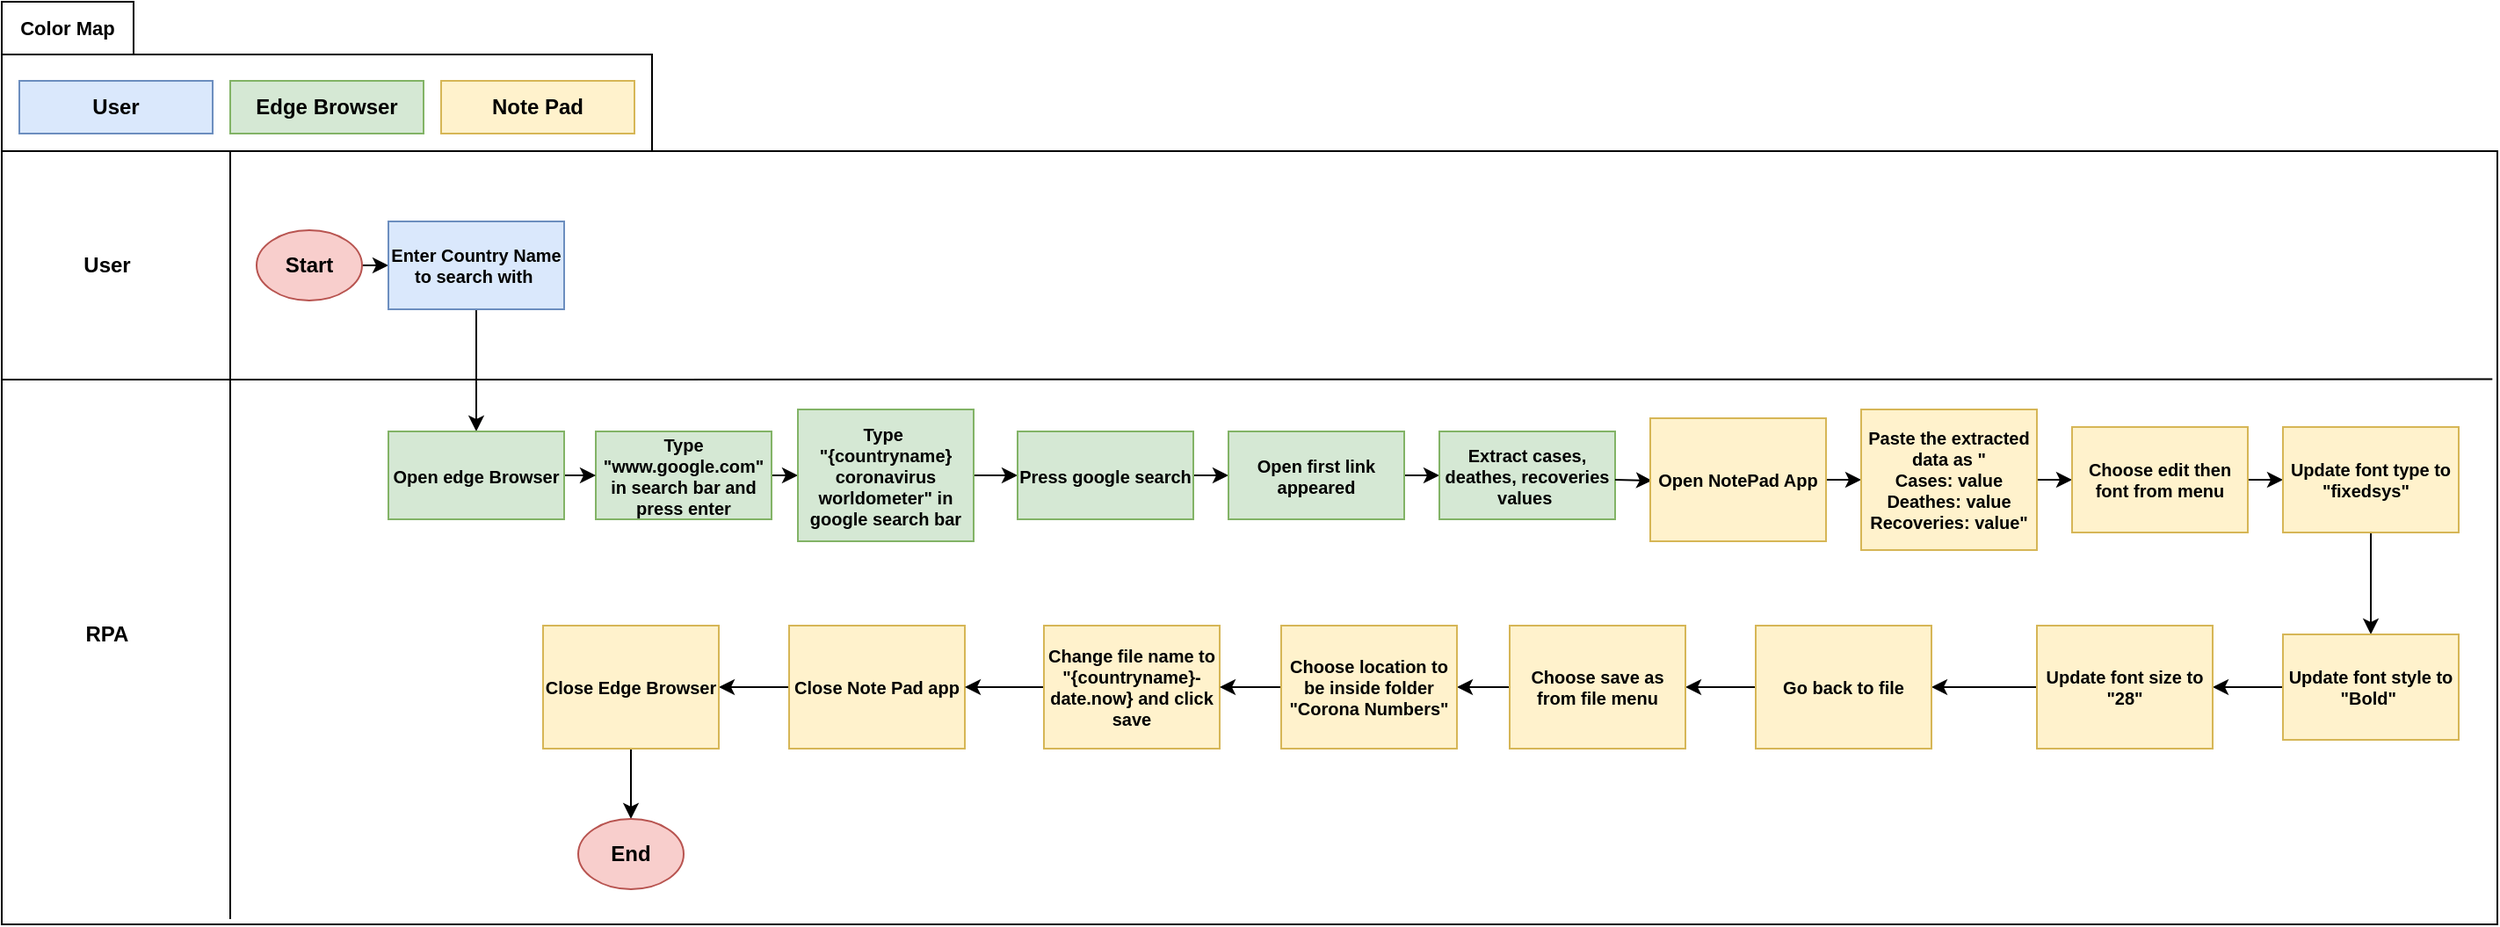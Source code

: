 <mxfile version="28.1.2">
  <diagram name="Page-1" id="OgczDqbIr2L5662pv4Uz">
    <mxGraphModel dx="1042" dy="626" grid="1" gridSize="10" guides="1" tooltips="1" connect="1" arrows="1" fold="1" page="1" pageScale="1" pageWidth="850" pageHeight="1100" math="0" shadow="0">
      <root>
        <mxCell id="0" />
        <mxCell id="1" parent="0" />
        <mxCell id="c6uSJeGuoPB6IzsrEqpJ-4" value="User" style="rounded=0;whiteSpace=wrap;html=1;fillColor=#dae8fc;strokeColor=#6c8ebf;fontStyle=1" parent="1" vertex="1">
          <mxGeometry x="130" y="520" width="110" height="30" as="geometry" />
        </mxCell>
        <mxCell id="c6uSJeGuoPB6IzsrEqpJ-5" value="Edge Browser" style="rounded=0;whiteSpace=wrap;html=1;fillColor=#d5e8d4;strokeColor=#82b366;fontStyle=1" parent="1" vertex="1">
          <mxGeometry x="250" y="520" width="110" height="30" as="geometry" />
        </mxCell>
        <mxCell id="c6uSJeGuoPB6IzsrEqpJ-8" value="" style="rounded=0;whiteSpace=wrap;html=1;fillColor=none;" parent="1" vertex="1">
          <mxGeometry x="120" y="505" width="370" height="55" as="geometry" />
        </mxCell>
        <mxCell id="c6uSJeGuoPB6IzsrEqpJ-9" value="Color Map" style="text;html=1;align=center;verticalAlign=middle;whiteSpace=wrap;rounded=0;strokeColor=default;fontStyle=1;fontSize=11;" parent="1" vertex="1">
          <mxGeometry x="120" y="475" width="75" height="30" as="geometry" />
        </mxCell>
        <mxCell id="TLrDhi5cppyogU583RWh-1" value="Note Pad" style="rounded=0;whiteSpace=wrap;html=1;fillColor=#fff2cc;strokeColor=#d6b656;fontStyle=1" vertex="1" parent="1">
          <mxGeometry x="370" y="520" width="110" height="30" as="geometry" />
        </mxCell>
        <mxCell id="TLrDhi5cppyogU583RWh-2" value="" style="rounded=0;whiteSpace=wrap;html=1;" vertex="1" parent="1">
          <mxGeometry x="120" y="560" width="1420" height="440" as="geometry" />
        </mxCell>
        <mxCell id="TLrDhi5cppyogU583RWh-3" value="" style="endArrow=none;html=1;rounded=0;" edge="1" parent="1">
          <mxGeometry width="50" height="50" relative="1" as="geometry">
            <mxPoint x="250" y="997" as="sourcePoint" />
            <mxPoint x="250" y="560" as="targetPoint" />
          </mxGeometry>
        </mxCell>
        <mxCell id="TLrDhi5cppyogU583RWh-4" value="" style="endArrow=none;html=1;rounded=0;entryX=0.998;entryY=0.295;entryDx=0;entryDy=0;entryPerimeter=0;" edge="1" parent="1" target="TLrDhi5cppyogU583RWh-2">
          <mxGeometry width="50" height="50" relative="1" as="geometry">
            <mxPoint x="120" y="690" as="sourcePoint" />
            <mxPoint x="170" y="640" as="targetPoint" />
          </mxGeometry>
        </mxCell>
        <mxCell id="TLrDhi5cppyogU583RWh-5" value="User" style="text;html=1;align=center;verticalAlign=middle;whiteSpace=wrap;rounded=0;fontStyle=1" vertex="1" parent="1">
          <mxGeometry x="150" y="610" width="60" height="30" as="geometry" />
        </mxCell>
        <mxCell id="TLrDhi5cppyogU583RWh-6" value="RPA" style="text;html=1;align=center;verticalAlign=middle;whiteSpace=wrap;rounded=0;fontStyle=1" vertex="1" parent="1">
          <mxGeometry x="150" y="820" width="60" height="30" as="geometry" />
        </mxCell>
        <mxCell id="TLrDhi5cppyogU583RWh-7" style="edgeStyle=orthogonalEdgeStyle;rounded=0;orthogonalLoop=1;jettySize=auto;html=1;exitX=1;exitY=0.5;exitDx=0;exitDy=0;entryX=0;entryY=0.5;entryDx=0;entryDy=0;" edge="1" parent="1" source="TLrDhi5cppyogU583RWh-8" target="TLrDhi5cppyogU583RWh-9">
          <mxGeometry relative="1" as="geometry" />
        </mxCell>
        <mxCell id="TLrDhi5cppyogU583RWh-8" value="Start" style="ellipse;whiteSpace=wrap;html=1;fontStyle=1;fontSize=12;fillColor=#f8cecc;strokeColor=#b85450;" vertex="1" parent="1">
          <mxGeometry x="265" y="605" width="60" height="40" as="geometry" />
        </mxCell>
        <mxCell id="TLrDhi5cppyogU583RWh-21" style="edgeStyle=orthogonalEdgeStyle;rounded=0;orthogonalLoop=1;jettySize=auto;html=1;exitX=0.5;exitY=1;exitDx=0;exitDy=0;entryX=0.5;entryY=0;entryDx=0;entryDy=0;" edge="1" parent="1" source="TLrDhi5cppyogU583RWh-9" target="TLrDhi5cppyogU583RWh-17">
          <mxGeometry relative="1" as="geometry" />
        </mxCell>
        <mxCell id="TLrDhi5cppyogU583RWh-9" value="Enter Country Name to search with&amp;nbsp;" style="rounded=0;whiteSpace=wrap;html=1;fillColor=#dae8fc;strokeColor=#6c8ebf;fontStyle=1;fontSize=10;" vertex="1" parent="1">
          <mxGeometry x="340" y="600" width="100" height="50" as="geometry" />
        </mxCell>
        <mxCell id="TLrDhi5cppyogU583RWh-10" style="edgeStyle=orthogonalEdgeStyle;rounded=0;orthogonalLoop=1;jettySize=auto;html=1;exitX=1;exitY=0.5;exitDx=0;exitDy=0;entryX=0;entryY=0.5;entryDx=0;entryDy=0;" edge="1" parent="1" source="TLrDhi5cppyogU583RWh-11" target="TLrDhi5cppyogU583RWh-13">
          <mxGeometry relative="1" as="geometry" />
        </mxCell>
        <mxCell id="TLrDhi5cppyogU583RWh-11" value="Type &quot;www.google.com&quot; in search bar and press enter" style="rounded=0;whiteSpace=wrap;html=1;fillColor=#d5e8d4;strokeColor=#82b366;fontStyle=1;fontSize=10;" vertex="1" parent="1">
          <mxGeometry x="458" y="719.5" width="100" height="50" as="geometry" />
        </mxCell>
        <mxCell id="TLrDhi5cppyogU583RWh-12" style="edgeStyle=orthogonalEdgeStyle;rounded=0;orthogonalLoop=1;jettySize=auto;html=1;exitX=1;exitY=0.5;exitDx=0;exitDy=0;entryX=0;entryY=0.5;entryDx=0;entryDy=0;" edge="1" parent="1" source="TLrDhi5cppyogU583RWh-13" target="TLrDhi5cppyogU583RWh-15">
          <mxGeometry relative="1" as="geometry" />
        </mxCell>
        <mxCell id="TLrDhi5cppyogU583RWh-13" value="Type&amp;nbsp;&lt;div&gt;&quot;{countryname} coronavirus worldometer&quot; in google search bar&lt;/div&gt;" style="rounded=0;whiteSpace=wrap;html=1;fillColor=#d5e8d4;strokeColor=#82b366;fontStyle=1;fontSize=10;" vertex="1" parent="1">
          <mxGeometry x="573" y="707" width="100" height="75" as="geometry" />
        </mxCell>
        <mxCell id="TLrDhi5cppyogU583RWh-14" style="edgeStyle=orthogonalEdgeStyle;rounded=0;orthogonalLoop=1;jettySize=auto;html=1;exitX=1;exitY=0.5;exitDx=0;exitDy=0;entryX=0;entryY=0.5;entryDx=0;entryDy=0;" edge="1" parent="1" source="TLrDhi5cppyogU583RWh-15" target="TLrDhi5cppyogU583RWh-19">
          <mxGeometry relative="1" as="geometry" />
        </mxCell>
        <mxCell id="TLrDhi5cppyogU583RWh-15" value="Press google search" style="rounded=0;whiteSpace=wrap;html=1;fillColor=#d5e8d4;strokeColor=#82b366;fontStyle=1;fontSize=10;" vertex="1" parent="1">
          <mxGeometry x="698" y="719.5" width="100" height="50" as="geometry" />
        </mxCell>
        <mxCell id="TLrDhi5cppyogU583RWh-16" style="edgeStyle=orthogonalEdgeStyle;rounded=0;orthogonalLoop=1;jettySize=auto;html=1;exitX=1;exitY=0.5;exitDx=0;exitDy=0;entryX=0;entryY=0.5;entryDx=0;entryDy=0;" edge="1" parent="1" source="TLrDhi5cppyogU583RWh-17" target="TLrDhi5cppyogU583RWh-11">
          <mxGeometry relative="1" as="geometry" />
        </mxCell>
        <mxCell id="TLrDhi5cppyogU583RWh-17" value="Open edge Browser" style="rounded=0;whiteSpace=wrap;html=1;fillColor=#d5e8d4;strokeColor=#82b366;fontStyle=1;fontSize=10;" vertex="1" parent="1">
          <mxGeometry x="340" y="719.5" width="100" height="50" as="geometry" />
        </mxCell>
        <mxCell id="TLrDhi5cppyogU583RWh-18" style="edgeStyle=orthogonalEdgeStyle;rounded=0;orthogonalLoop=1;jettySize=auto;html=1;exitX=1;exitY=0.5;exitDx=0;exitDy=0;entryX=0;entryY=0.5;entryDx=0;entryDy=0;" edge="1" parent="1" source="TLrDhi5cppyogU583RWh-19" target="TLrDhi5cppyogU583RWh-20">
          <mxGeometry relative="1" as="geometry" />
        </mxCell>
        <mxCell id="TLrDhi5cppyogU583RWh-19" value="Open first link appeared" style="rounded=0;whiteSpace=wrap;html=1;fillColor=#d5e8d4;strokeColor=#82b366;fontStyle=1;fontSize=10;" vertex="1" parent="1">
          <mxGeometry x="818" y="719.5" width="100" height="50" as="geometry" />
        </mxCell>
        <mxCell id="TLrDhi5cppyogU583RWh-20" value="Extract cases, deathes, recoveries values&amp;nbsp;" style="rounded=0;whiteSpace=wrap;html=1;fillColor=#d5e8d4;strokeColor=#82b366;fontStyle=1;fontSize=10;" vertex="1" parent="1">
          <mxGeometry x="938" y="719.5" width="100" height="50" as="geometry" />
        </mxCell>
        <mxCell id="TLrDhi5cppyogU583RWh-22" style="edgeStyle=orthogonalEdgeStyle;rounded=0;orthogonalLoop=1;jettySize=auto;html=1;exitX=1;exitY=0.5;exitDx=0;exitDy=0;" edge="1" parent="1" target="TLrDhi5cppyogU583RWh-24">
          <mxGeometry relative="1" as="geometry">
            <mxPoint x="1038" y="747" as="sourcePoint" />
          </mxGeometry>
        </mxCell>
        <mxCell id="TLrDhi5cppyogU583RWh-23" style="edgeStyle=orthogonalEdgeStyle;rounded=0;orthogonalLoop=1;jettySize=auto;html=1;exitX=1;exitY=0.5;exitDx=0;exitDy=0;entryX=0;entryY=0.5;entryDx=0;entryDy=0;" edge="1" parent="1" source="TLrDhi5cppyogU583RWh-24" target="TLrDhi5cppyogU583RWh-26">
          <mxGeometry relative="1" as="geometry" />
        </mxCell>
        <mxCell id="TLrDhi5cppyogU583RWh-24" value="Open NotePad App" style="rounded=0;whiteSpace=wrap;html=1;fillColor=#fff2cc;strokeColor=#d6b656;fontStyle=1;fontSize=10;" vertex="1" parent="1">
          <mxGeometry x="1058" y="712" width="100" height="70" as="geometry" />
        </mxCell>
        <mxCell id="TLrDhi5cppyogU583RWh-25" style="edgeStyle=orthogonalEdgeStyle;rounded=0;orthogonalLoop=1;jettySize=auto;html=1;exitX=1;exitY=0.5;exitDx=0;exitDy=0;entryX=0;entryY=0.5;entryDx=0;entryDy=0;" edge="1" parent="1" source="TLrDhi5cppyogU583RWh-26" target="TLrDhi5cppyogU583RWh-28">
          <mxGeometry relative="1" as="geometry" />
        </mxCell>
        <mxCell id="TLrDhi5cppyogU583RWh-26" value="Paste the extracted data as &quot;&lt;div&gt;Cases: value&lt;br&gt;Deathes: value&lt;br&gt;Recoveries: value&quot;&lt;/div&gt;" style="rounded=0;whiteSpace=wrap;html=1;fillColor=#fff2cc;strokeColor=#d6b656;fontStyle=1;fontSize=10;" vertex="1" parent="1">
          <mxGeometry x="1178" y="707" width="100" height="80" as="geometry" />
        </mxCell>
        <mxCell id="TLrDhi5cppyogU583RWh-27" style="edgeStyle=orthogonalEdgeStyle;rounded=0;orthogonalLoop=1;jettySize=auto;html=1;exitX=1;exitY=0.5;exitDx=0;exitDy=0;entryX=0;entryY=0.5;entryDx=0;entryDy=0;" edge="1" parent="1" source="TLrDhi5cppyogU583RWh-28" target="TLrDhi5cppyogU583RWh-29">
          <mxGeometry relative="1" as="geometry" />
        </mxCell>
        <mxCell id="TLrDhi5cppyogU583RWh-28" value="Choose edit then font from menu" style="rounded=0;whiteSpace=wrap;html=1;fillColor=#fff2cc;strokeColor=#d6b656;fontStyle=1;fontSize=10;" vertex="1" parent="1">
          <mxGeometry x="1298" y="717" width="100" height="60" as="geometry" />
        </mxCell>
        <mxCell id="TLrDhi5cppyogU583RWh-45" style="edgeStyle=orthogonalEdgeStyle;rounded=0;orthogonalLoop=1;jettySize=auto;html=1;exitX=0.5;exitY=1;exitDx=0;exitDy=0;entryX=0.5;entryY=0;entryDx=0;entryDy=0;" edge="1" parent="1" source="TLrDhi5cppyogU583RWh-29" target="TLrDhi5cppyogU583RWh-31">
          <mxGeometry relative="1" as="geometry" />
        </mxCell>
        <mxCell id="TLrDhi5cppyogU583RWh-29" value="Update font type to &quot;fixedsys&quot;&amp;nbsp;&amp;nbsp;" style="rounded=0;whiteSpace=wrap;html=1;fillColor=#fff2cc;strokeColor=#d6b656;fontStyle=1;fontSize=10;" vertex="1" parent="1">
          <mxGeometry x="1418" y="717" width="100" height="60" as="geometry" />
        </mxCell>
        <mxCell id="TLrDhi5cppyogU583RWh-30" style="edgeStyle=orthogonalEdgeStyle;rounded=0;orthogonalLoop=1;jettySize=auto;html=1;exitX=0;exitY=0.5;exitDx=0;exitDy=0;" edge="1" parent="1" source="TLrDhi5cppyogU583RWh-31" target="TLrDhi5cppyogU583RWh-33">
          <mxGeometry relative="1" as="geometry" />
        </mxCell>
        <mxCell id="TLrDhi5cppyogU583RWh-31" value="Update font style to &quot;Bold&quot;&amp;nbsp;" style="rounded=0;whiteSpace=wrap;html=1;fillColor=#fff2cc;strokeColor=#d6b656;fontStyle=1;fontSize=10;" vertex="1" parent="1">
          <mxGeometry x="1418" y="835" width="100" height="60" as="geometry" />
        </mxCell>
        <mxCell id="TLrDhi5cppyogU583RWh-32" style="edgeStyle=orthogonalEdgeStyle;rounded=0;orthogonalLoop=1;jettySize=auto;html=1;exitX=0;exitY=0.5;exitDx=0;exitDy=0;entryX=1;entryY=0.5;entryDx=0;entryDy=0;" edge="1" parent="1" source="TLrDhi5cppyogU583RWh-33" target="TLrDhi5cppyogU583RWh-35">
          <mxGeometry relative="1" as="geometry" />
        </mxCell>
        <mxCell id="TLrDhi5cppyogU583RWh-33" value="Update font size to &quot;28&quot;" style="rounded=0;whiteSpace=wrap;html=1;fillColor=#fff2cc;strokeColor=#d6b656;fontStyle=1;fontSize=10;" vertex="1" parent="1">
          <mxGeometry x="1278" y="830" width="100" height="70" as="geometry" />
        </mxCell>
        <mxCell id="TLrDhi5cppyogU583RWh-34" style="edgeStyle=orthogonalEdgeStyle;rounded=0;orthogonalLoop=1;jettySize=auto;html=1;exitX=0;exitY=0.5;exitDx=0;exitDy=0;" edge="1" parent="1" source="TLrDhi5cppyogU583RWh-35" target="TLrDhi5cppyogU583RWh-39">
          <mxGeometry relative="1" as="geometry" />
        </mxCell>
        <mxCell id="TLrDhi5cppyogU583RWh-35" value="Go back to file" style="rounded=0;whiteSpace=wrap;html=1;fillColor=#fff2cc;strokeColor=#d6b656;fontStyle=1;fontSize=10;" vertex="1" parent="1">
          <mxGeometry x="1118" y="830" width="100" height="70" as="geometry" />
        </mxCell>
        <mxCell id="TLrDhi5cppyogU583RWh-36" style="edgeStyle=orthogonalEdgeStyle;rounded=0;orthogonalLoop=1;jettySize=auto;html=1;exitX=0;exitY=0.5;exitDx=0;exitDy=0;entryX=1;entryY=0.5;entryDx=0;entryDy=0;" edge="1" parent="1" source="TLrDhi5cppyogU583RWh-37" target="TLrDhi5cppyogU583RWh-42">
          <mxGeometry relative="1" as="geometry">
            <mxPoint x="1178" y="880" as="targetPoint" />
          </mxGeometry>
        </mxCell>
        <mxCell id="TLrDhi5cppyogU583RWh-37" value="Close Note Pad app" style="rounded=0;whiteSpace=wrap;html=1;fillColor=#fff2cc;strokeColor=#d6b656;fontStyle=1;fontSize=10;" vertex="1" parent="1">
          <mxGeometry x="568" y="830" width="100" height="70" as="geometry" />
        </mxCell>
        <mxCell id="TLrDhi5cppyogU583RWh-38" style="edgeStyle=orthogonalEdgeStyle;rounded=0;orthogonalLoop=1;jettySize=auto;html=1;exitX=0;exitY=0.5;exitDx=0;exitDy=0;entryX=1;entryY=0.5;entryDx=0;entryDy=0;" edge="1" parent="1" source="TLrDhi5cppyogU583RWh-39" target="TLrDhi5cppyogU583RWh-44">
          <mxGeometry relative="1" as="geometry" />
        </mxCell>
        <mxCell id="TLrDhi5cppyogU583RWh-39" value="Choose save as from file menu" style="rounded=0;whiteSpace=wrap;html=1;fillColor=#fff2cc;strokeColor=#d6b656;fontStyle=1;fontSize=10;" vertex="1" parent="1">
          <mxGeometry x="978" y="830" width="100" height="70" as="geometry" />
        </mxCell>
        <mxCell id="TLrDhi5cppyogU583RWh-40" style="edgeStyle=orthogonalEdgeStyle;rounded=0;orthogonalLoop=1;jettySize=auto;html=1;exitX=0;exitY=0.5;exitDx=0;exitDy=0;entryX=1;entryY=0.5;entryDx=0;entryDy=0;" edge="1" parent="1" source="TLrDhi5cppyogU583RWh-41" target="TLrDhi5cppyogU583RWh-37">
          <mxGeometry relative="1" as="geometry" />
        </mxCell>
        <mxCell id="TLrDhi5cppyogU583RWh-41" value="Change file name to &quot;{countryname}-date.now} and click save" style="rounded=0;whiteSpace=wrap;html=1;fillColor=#fff2cc;strokeColor=#d6b656;fontStyle=1;fontSize=10;" vertex="1" parent="1">
          <mxGeometry x="713" y="830" width="100" height="70" as="geometry" />
        </mxCell>
        <mxCell id="TLrDhi5cppyogU583RWh-47" style="edgeStyle=orthogonalEdgeStyle;rounded=0;orthogonalLoop=1;jettySize=auto;html=1;exitX=0.5;exitY=1;exitDx=0;exitDy=0;entryX=0.5;entryY=0;entryDx=0;entryDy=0;" edge="1" parent="1" source="TLrDhi5cppyogU583RWh-42" target="TLrDhi5cppyogU583RWh-46">
          <mxGeometry relative="1" as="geometry" />
        </mxCell>
        <mxCell id="TLrDhi5cppyogU583RWh-42" value="Close Edge Browser" style="rounded=0;whiteSpace=wrap;html=1;fillColor=#fff2cc;strokeColor=#d6b656;fontStyle=1;fontSize=10;" vertex="1" parent="1">
          <mxGeometry x="428" y="830" width="100" height="70" as="geometry" />
        </mxCell>
        <mxCell id="TLrDhi5cppyogU583RWh-43" style="edgeStyle=orthogonalEdgeStyle;rounded=0;orthogonalLoop=1;jettySize=auto;html=1;exitX=0;exitY=0.5;exitDx=0;exitDy=0;entryX=1;entryY=0.5;entryDx=0;entryDy=0;" edge="1" parent="1" source="TLrDhi5cppyogU583RWh-44" target="TLrDhi5cppyogU583RWh-41">
          <mxGeometry relative="1" as="geometry" />
        </mxCell>
        <mxCell id="TLrDhi5cppyogU583RWh-44" value="Choose location to be inside folder &quot;Corona Numbers&quot;" style="rounded=0;whiteSpace=wrap;html=1;fillColor=#fff2cc;strokeColor=#d6b656;fontStyle=1;fontSize=10;" vertex="1" parent="1">
          <mxGeometry x="848" y="830" width="100" height="70" as="geometry" />
        </mxCell>
        <mxCell id="TLrDhi5cppyogU583RWh-46" value="End" style="ellipse;whiteSpace=wrap;html=1;fontStyle=1;fontSize=12;fillColor=#f8cecc;strokeColor=#b85450;" vertex="1" parent="1">
          <mxGeometry x="448" y="940" width="60" height="40" as="geometry" />
        </mxCell>
      </root>
    </mxGraphModel>
  </diagram>
</mxfile>
